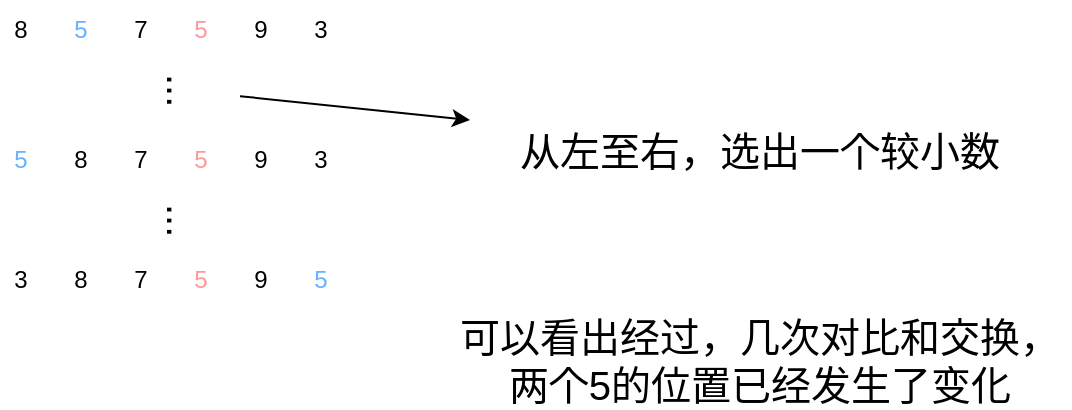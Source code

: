 <mxfile version="25.0.1">
  <diagram name="第 1 页" id="9QqyYzKHKshEXIBvejCa">
    <mxGraphModel dx="892" dy="673" grid="1" gridSize="10" guides="1" tooltips="1" connect="1" arrows="1" fold="1" page="1" pageScale="1" pageWidth="827" pageHeight="1169" math="0" shadow="0">
      <root>
        <mxCell id="0" />
        <mxCell id="1" parent="0" />
        <mxCell id="yxVw35tc9R7OeuOc3ruJ-2" value="8&#x9;" style="text;align=center;verticalAlign=middle;rounded=0;horizontal=1;labelPosition=center;verticalLabelPosition=middle;html=1;fillColor=none;fontColor=default;labelBackgroundColor=none;labelBorderColor=none;textShadow=0;" vertex="1" parent="1">
          <mxGeometry x="235" y="155" width="20" height="30" as="geometry" />
        </mxCell>
        <mxCell id="yxVw35tc9R7OeuOc3ruJ-3" value="5&#x9;" style="text;align=center;verticalAlign=middle;rounded=0;horizontal=1;labelPosition=center;verticalLabelPosition=middle;html=1;fillColor=none;fontColor=#66B2FF;labelBackgroundColor=none;labelBorderColor=none;textShadow=0;" vertex="1" parent="1">
          <mxGeometry x="265" y="155" width="20" height="30" as="geometry" />
        </mxCell>
        <mxCell id="yxVw35tc9R7OeuOc3ruJ-4" value="7&#x9;" style="text;align=center;verticalAlign=middle;rounded=0;horizontal=1;labelPosition=center;verticalLabelPosition=middle;html=1;fillColor=none;fontColor=default;labelBackgroundColor=none;labelBorderColor=none;textShadow=0;" vertex="1" parent="1">
          <mxGeometry x="295" y="155" width="20" height="30" as="geometry" />
        </mxCell>
        <mxCell id="yxVw35tc9R7OeuOc3ruJ-5" value="5&#x9;" style="text;align=center;verticalAlign=middle;rounded=0;horizontal=1;labelPosition=center;verticalLabelPosition=middle;html=1;fillColor=none;fontColor=#FF9999;labelBackgroundColor=none;labelBorderColor=none;textShadow=0;" vertex="1" parent="1">
          <mxGeometry x="325" y="155" width="20" height="30" as="geometry" />
        </mxCell>
        <mxCell id="yxVw35tc9R7OeuOc3ruJ-11" value="9&#x9;" style="text;align=center;verticalAlign=middle;rounded=0;horizontal=1;labelPosition=center;verticalLabelPosition=middle;html=1;fillColor=none;fontColor=default;labelBackgroundColor=none;labelBorderColor=none;textShadow=0;" vertex="1" parent="1">
          <mxGeometry x="355" y="155" width="20" height="30" as="geometry" />
        </mxCell>
        <mxCell id="yxVw35tc9R7OeuOc3ruJ-12" value="3&#x9;" style="text;align=center;verticalAlign=middle;rounded=0;horizontal=1;labelPosition=center;verticalLabelPosition=middle;html=1;fillColor=none;fontColor=default;labelBackgroundColor=none;labelBorderColor=none;textShadow=0;" vertex="1" parent="1">
          <mxGeometry x="385" y="155" width="20" height="30" as="geometry" />
        </mxCell>
        <mxCell id="yxVw35tc9R7OeuOc3ruJ-29" value="8&#x9;" style="text;align=center;verticalAlign=middle;rounded=0;horizontal=1;labelPosition=center;verticalLabelPosition=middle;html=1;fillColor=none;fontColor=default;labelBackgroundColor=none;labelBorderColor=none;textShadow=0;" vertex="1" parent="1">
          <mxGeometry x="265" y="220" width="20" height="30" as="geometry" />
        </mxCell>
        <mxCell id="yxVw35tc9R7OeuOc3ruJ-30" value="5&#x9;" style="text;align=center;verticalAlign=middle;rounded=0;horizontal=1;labelPosition=center;verticalLabelPosition=middle;html=1;fillColor=none;fontColor=#66B2FF;labelBackgroundColor=none;labelBorderColor=none;textShadow=0;" vertex="1" parent="1">
          <mxGeometry x="235" y="220" width="20" height="30" as="geometry" />
        </mxCell>
        <mxCell id="yxVw35tc9R7OeuOc3ruJ-31" value="7&#x9;" style="text;align=center;verticalAlign=middle;rounded=0;horizontal=1;labelPosition=center;verticalLabelPosition=middle;html=1;fillColor=none;fontColor=default;labelBackgroundColor=none;labelBorderColor=none;textShadow=0;" vertex="1" parent="1">
          <mxGeometry x="295" y="220" width="20" height="30" as="geometry" />
        </mxCell>
        <mxCell id="yxVw35tc9R7OeuOc3ruJ-32" value="5&#x9;" style="text;align=center;verticalAlign=middle;rounded=0;horizontal=1;labelPosition=center;verticalLabelPosition=middle;html=1;fillColor=none;fontColor=#FF9999;labelBackgroundColor=none;labelBorderColor=none;textShadow=0;" vertex="1" parent="1">
          <mxGeometry x="325" y="220" width="20" height="30" as="geometry" />
        </mxCell>
        <mxCell id="yxVw35tc9R7OeuOc3ruJ-33" value="9&#x9;" style="text;align=center;verticalAlign=middle;rounded=0;horizontal=1;labelPosition=center;verticalLabelPosition=middle;html=1;fillColor=none;fontColor=default;labelBackgroundColor=none;labelBorderColor=none;textShadow=0;" vertex="1" parent="1">
          <mxGeometry x="355" y="220" width="20" height="30" as="geometry" />
        </mxCell>
        <mxCell id="yxVw35tc9R7OeuOc3ruJ-34" value="3&#x9;" style="text;align=center;verticalAlign=middle;rounded=0;horizontal=1;labelPosition=center;verticalLabelPosition=middle;html=1;fillColor=none;fontColor=default;labelBackgroundColor=none;labelBorderColor=none;textShadow=0;" vertex="1" parent="1">
          <mxGeometry x="385" y="220" width="20" height="30" as="geometry" />
        </mxCell>
        <mxCell id="yxVw35tc9R7OeuOc3ruJ-39" value="8&#x9;" style="text;align=center;verticalAlign=middle;rounded=0;horizontal=1;labelPosition=center;verticalLabelPosition=middle;html=1;fillColor=none;fontColor=default;labelBackgroundColor=none;labelBorderColor=none;textShadow=0;" vertex="1" parent="1">
          <mxGeometry x="265" y="280" width="20" height="30" as="geometry" />
        </mxCell>
        <mxCell id="yxVw35tc9R7OeuOc3ruJ-40" value="5&#x9;" style="text;align=center;verticalAlign=middle;rounded=0;horizontal=1;labelPosition=center;verticalLabelPosition=middle;html=1;fillColor=none;fontColor=#66B2FF;labelBackgroundColor=none;labelBorderColor=none;textShadow=0;" vertex="1" parent="1">
          <mxGeometry x="385" y="280" width="20" height="30" as="geometry" />
        </mxCell>
        <mxCell id="yxVw35tc9R7OeuOc3ruJ-41" value="7&#x9;" style="text;align=center;verticalAlign=middle;rounded=0;horizontal=1;labelPosition=center;verticalLabelPosition=middle;html=1;fillColor=none;fontColor=default;labelBackgroundColor=none;labelBorderColor=none;textShadow=0;" vertex="1" parent="1">
          <mxGeometry x="295" y="280" width="20" height="30" as="geometry" />
        </mxCell>
        <mxCell id="yxVw35tc9R7OeuOc3ruJ-42" value="5&#x9;" style="text;align=center;verticalAlign=middle;rounded=0;horizontal=1;labelPosition=center;verticalLabelPosition=middle;html=1;fillColor=none;fontColor=#FF9999;labelBackgroundColor=none;labelBorderColor=none;textShadow=0;" vertex="1" parent="1">
          <mxGeometry x="325" y="280" width="20" height="30" as="geometry" />
        </mxCell>
        <mxCell id="yxVw35tc9R7OeuOc3ruJ-43" value="9&#x9;" style="text;align=center;verticalAlign=middle;rounded=0;horizontal=1;labelPosition=center;verticalLabelPosition=middle;html=1;fillColor=none;fontColor=default;labelBackgroundColor=none;labelBorderColor=none;textShadow=0;" vertex="1" parent="1">
          <mxGeometry x="355" y="280" width="20" height="30" as="geometry" />
        </mxCell>
        <mxCell id="yxVw35tc9R7OeuOc3ruJ-44" value="3&#x9;" style="text;align=center;verticalAlign=middle;rounded=0;horizontal=1;labelPosition=center;verticalLabelPosition=middle;html=1;fillColor=none;fontColor=default;labelBackgroundColor=none;labelBorderColor=none;textShadow=0;" vertex="1" parent="1">
          <mxGeometry x="235" y="280" width="20" height="30" as="geometry" />
        </mxCell>
        <mxCell id="yxVw35tc9R7OeuOc3ruJ-49" value="..." style="text;html=1;align=center;verticalAlign=middle;whiteSpace=wrap;rounded=0;textDirection=vertical-rl;fontSize=20;" vertex="1" parent="1">
          <mxGeometry x="295" y="185" width="60" height="30" as="geometry" />
        </mxCell>
        <mxCell id="yxVw35tc9R7OeuOc3ruJ-60" value="..." style="text;html=1;align=center;verticalAlign=middle;whiteSpace=wrap;rounded=0;textDirection=vertical-rl;fontSize=20;" vertex="1" parent="1">
          <mxGeometry x="295" y="250" width="60" height="30" as="geometry" />
        </mxCell>
        <mxCell id="yxVw35tc9R7OeuOc3ruJ-61" value="&lt;font style=&quot;font-size: 20px;&quot;&gt;从左至右，选出一个较小数&lt;/font&gt;" style="text;html=1;align=center;verticalAlign=middle;whiteSpace=wrap;rounded=0;" vertex="1" parent="1">
          <mxGeometry x="460" y="215" width="310" height="30" as="geometry" />
        </mxCell>
        <mxCell id="yxVw35tc9R7OeuOc3ruJ-62" value="" style="endArrow=classic;html=1;rounded=0;" edge="1" parent="1" source="yxVw35tc9R7OeuOc3ruJ-49" target="yxVw35tc9R7OeuOc3ruJ-61">
          <mxGeometry width="50" height="50" relative="1" as="geometry">
            <mxPoint x="330" y="210" as="sourcePoint" />
            <mxPoint x="380" y="160" as="targetPoint" />
          </mxGeometry>
        </mxCell>
        <mxCell id="yxVw35tc9R7OeuOc3ruJ-63" value="可以看出经过，几次对比和交换，两个5的位置已经发生了变化" style="text;html=1;align=center;verticalAlign=middle;whiteSpace=wrap;rounded=0;fontSize=20;" vertex="1" parent="1">
          <mxGeometry x="460" y="320" width="310" height="30" as="geometry" />
        </mxCell>
      </root>
    </mxGraphModel>
  </diagram>
</mxfile>
